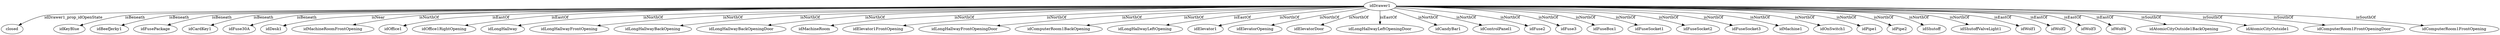 strict digraph  {
idDrawer1 [node_type=entity_node];
closed [node_type=property_node];
idKeyBlue [node_type=entity_node];
idBeefJerky1 [node_type=entity_node];
idFusePackage [node_type=entity_node];
idCardKey1 [node_type=entity_node];
idFuse30A [node_type=entity_node];
idDesk1 [node_type=entity_node];
idMachineRoomFrontOpening [node_type=entity_node];
idOffice1 [node_type=entity_node];
idOffice1RightOpening [node_type=entity_node];
idLongHallway [node_type=entity_node];
idLongHallwayFrontOpening [node_type=entity_node];
idLongHallwayBackOpening [node_type=entity_node];
idLongHallwayBackOpeningDoor [node_type=entity_node];
idMachineRoom [node_type=entity_node];
idElevator1FrontOpening [node_type=entity_node];
idLongHallwayFrontOpeningDoor [node_type=entity_node];
idComputerRoom1BackOpening [node_type=entity_node];
idLongHallwayLeftOpening [node_type=entity_node];
idElevator1 [node_type=entity_node];
idElevatorOpening [node_type=entity_node];
idElevatorDoor [node_type=entity_node];
idLongHallwayLeftOpeningDoor [node_type=entity_node];
idCandyBar1 [node_type=entity_node];
idControlPanel1 [node_type=entity_node];
idFuse2 [node_type=entity_node];
idFuse3 [node_type=entity_node];
idFuseBox1 [node_type=entity_node];
idFuseSocket1 [node_type=entity_node];
idFuseSocket2 [node_type=entity_node];
idFuseSocket3 [node_type=entity_node];
idMachine1 [node_type=entity_node];
idOnSwitch1 [node_type=entity_node];
idPipe1 [node_type=entity_node];
idPipe2 [node_type=entity_node];
idShutoff [node_type=entity_node];
idShutoffValveLight1 [node_type=entity_node];
idWolf1 [node_type=entity_node];
idWolf2 [node_type=entity_node];
idWolf3 [node_type=entity_node];
idWolf4 [node_type=entity_node];
idAtomicCityOutside1BackOpening [node_type=entity_node];
idAtomicCityOutside1 [node_type=entity_node];
idComputerRoom1FrontOpeningDoor [node_type=entity_node];
idComputerRoom1FrontOpening [node_type=entity_node];
idDrawer1 -> closed  [edge_type=property, label=idDrawer1_prop_idOpenState];
idDrawer1 -> idKeyBlue  [edge_type=relationship, label=isBeneath];
idDrawer1 -> idBeefJerky1  [edge_type=relationship, label=isBeneath];
idDrawer1 -> idFusePackage  [edge_type=relationship, label=isBeneath];
idDrawer1 -> idCardKey1  [edge_type=relationship, label=isBeneath];
idDrawer1 -> idFuse30A  [edge_type=relationship, label=isBeneath];
idDrawer1 -> idDesk1  [edge_type=relationship, label=isNear];
idDrawer1 -> idMachineRoomFrontOpening  [edge_type=relationship, label=isNorthOf];
idDrawer1 -> idOffice1  [edge_type=relationship, label=isEastOf];
idDrawer1 -> idOffice1RightOpening  [edge_type=relationship, label=isEastOf];
idDrawer1 -> idLongHallway  [edge_type=relationship, label=isNorthOf];
idDrawer1 -> idLongHallwayFrontOpening  [edge_type=relationship, label=isNorthOf];
idDrawer1 -> idLongHallwayBackOpening  [edge_type=relationship, label=isNorthOf];
idDrawer1 -> idLongHallwayBackOpeningDoor  [edge_type=relationship, label=isNorthOf];
idDrawer1 -> idMachineRoom  [edge_type=relationship, label=isNorthOf];
idDrawer1 -> idElevator1FrontOpening  [edge_type=relationship, label=isNorthOf];
idDrawer1 -> idLongHallwayFrontOpeningDoor  [edge_type=relationship, label=isNorthOf];
idDrawer1 -> idComputerRoom1BackOpening  [edge_type=relationship, label=isNorthOf];
idDrawer1 -> idLongHallwayLeftOpening  [edge_type=relationship, label=isEastOf];
idDrawer1 -> idElevator1  [edge_type=relationship, label=isNorthOf];
idDrawer1 -> idElevatorOpening  [edge_type=relationship, label=isNorthOf];
idDrawer1 -> idElevatorDoor  [edge_type=relationship, label=isNorthOf];
idDrawer1 -> idLongHallwayLeftOpeningDoor  [edge_type=relationship, label=isEastOf];
idDrawer1 -> idCandyBar1  [edge_type=relationship, label=isNorthOf];
idDrawer1 -> idControlPanel1  [edge_type=relationship, label=isNorthOf];
idDrawer1 -> idFuse2  [edge_type=relationship, label=isNorthOf];
idDrawer1 -> idFuse3  [edge_type=relationship, label=isNorthOf];
idDrawer1 -> idFuseBox1  [edge_type=relationship, label=isNorthOf];
idDrawer1 -> idFuseSocket1  [edge_type=relationship, label=isNorthOf];
idDrawer1 -> idFuseSocket2  [edge_type=relationship, label=isNorthOf];
idDrawer1 -> idFuseSocket3  [edge_type=relationship, label=isNorthOf];
idDrawer1 -> idMachine1  [edge_type=relationship, label=isNorthOf];
idDrawer1 -> idOnSwitch1  [edge_type=relationship, label=isNorthOf];
idDrawer1 -> idPipe1  [edge_type=relationship, label=isNorthOf];
idDrawer1 -> idPipe2  [edge_type=relationship, label=isNorthOf];
idDrawer1 -> idShutoff  [edge_type=relationship, label=isNorthOf];
idDrawer1 -> idShutoffValveLight1  [edge_type=relationship, label=isNorthOf];
idDrawer1 -> idWolf1  [edge_type=relationship, label=isEastOf];
idDrawer1 -> idWolf2  [edge_type=relationship, label=isEastOf];
idDrawer1 -> idWolf3  [edge_type=relationship, label=isEastOf];
idDrawer1 -> idWolf4  [edge_type=relationship, label=isEastOf];
idDrawer1 -> idAtomicCityOutside1BackOpening  [edge_type=relationship, label=isSouthOf];
idDrawer1 -> idAtomicCityOutside1  [edge_type=relationship, label=isSouthOf];
idDrawer1 -> idComputerRoom1FrontOpeningDoor  [edge_type=relationship, label=isSouthOf];
idDrawer1 -> idComputerRoom1FrontOpening  [edge_type=relationship, label=isSouthOf];
}

